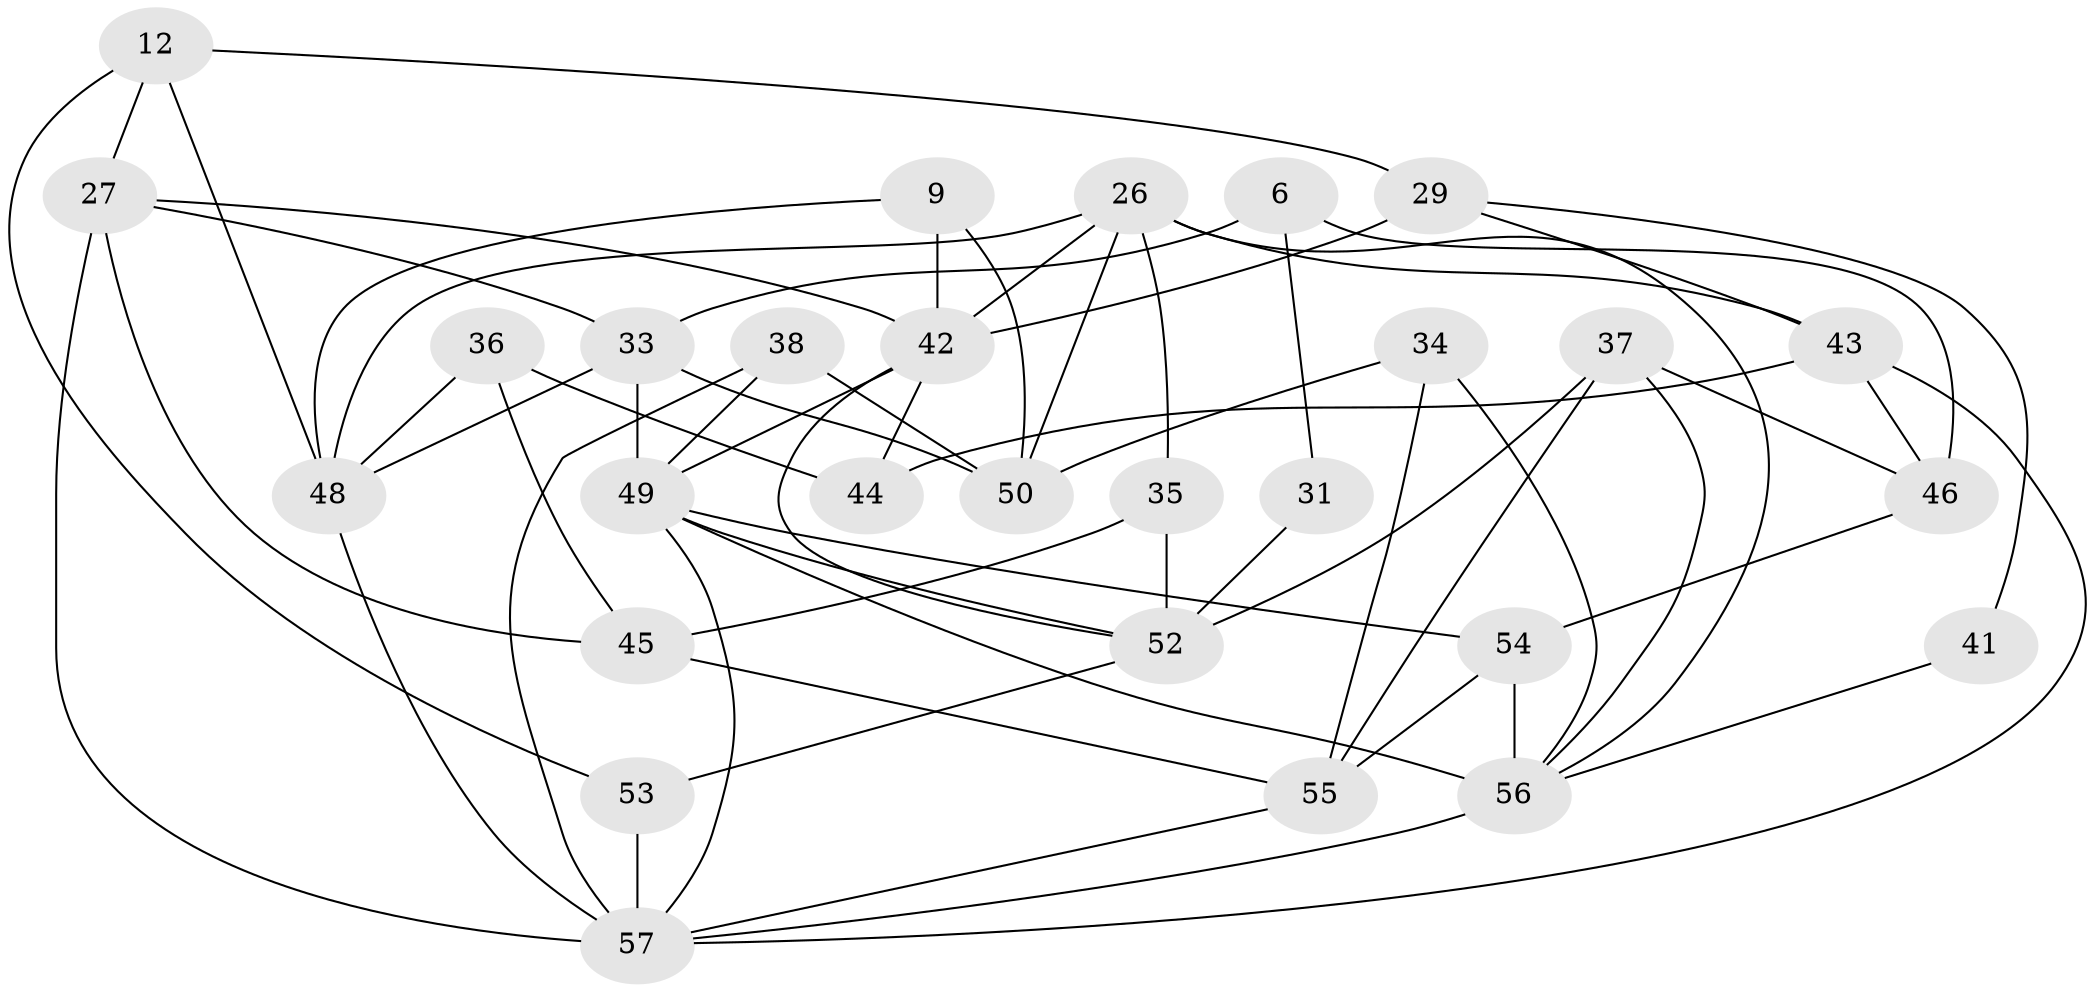 // original degree distribution, {4: 0.2807017543859649, 2: 0.10526315789473684, 6: 0.12280701754385964, 5: 0.19298245614035087, 3: 0.2807017543859649, 7: 0.017543859649122806}
// Generated by graph-tools (version 1.1) at 2025/49/03/09/25 04:49:35]
// undirected, 28 vertices, 62 edges
graph export_dot {
graph [start="1"]
  node [color=gray90,style=filled];
  6;
  9 [super="+1"];
  12 [super="+2"];
  26 [super="+5"];
  27 [super="+11"];
  29 [super="+21"];
  31;
  33 [super="+7"];
  34 [super="+3"];
  35 [super="+25"];
  36 [super="+14"];
  37;
  38 [super="+28"];
  41;
  42 [super="+19+23+24"];
  43;
  44 [super="+15"];
  45;
  46 [super="+18"];
  48 [super="+4"];
  49 [super="+39"];
  50;
  52 [super="+10+32"];
  53;
  54 [super="+30"];
  55;
  56 [super="+17+13+40"];
  57 [super="+22+51"];
  6 -- 31;
  6 -- 33 [weight=2];
  6 -- 46 [weight=2];
  9 -- 48;
  9 -- 50;
  9 -- 42;
  12 -- 27 [weight=2];
  12 -- 53;
  12 -- 48;
  12 -- 29 [weight=2];
  26 -- 43;
  26 -- 42;
  26 -- 50;
  26 -- 48;
  26 -- 35;
  26 -- 56;
  27 -- 57 [weight=3];
  27 -- 33 [weight=2];
  27 -- 45;
  27 -- 42 [weight=2];
  29 -- 41;
  29 -- 43;
  29 -- 42 [weight=2];
  31 -- 52 [weight=2];
  33 -- 48 [weight=2];
  33 -- 50;
  33 -- 49;
  34 -- 55;
  34 -- 50;
  34 -- 56;
  35 -- 52 [weight=3];
  35 -- 45;
  36 -- 44;
  36 -- 48;
  36 -- 45;
  37 -- 55;
  37 -- 46;
  37 -- 52;
  37 -- 56;
  38 -- 57;
  38 -- 49;
  38 -- 50;
  41 -- 56;
  42 -- 44 [weight=2];
  42 -- 49 [weight=2];
  42 -- 52;
  43 -- 46;
  43 -- 44;
  43 -- 57;
  45 -- 55;
  46 -- 54;
  48 -- 57 [weight=2];
  49 -- 54 [weight=2];
  49 -- 52 [weight=2];
  49 -- 57;
  49 -- 56;
  52 -- 53;
  53 -- 57;
  54 -- 55;
  54 -- 56;
  55 -- 57;
  56 -- 57 [weight=3];
}
